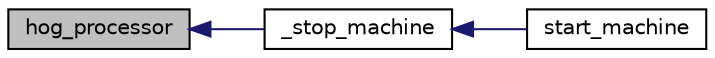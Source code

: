 digraph "hog_processor"
{
  edge [fontname="Helvetica",fontsize="10",labelfontname="Helvetica",labelfontsize="10"];
  node [fontname="Helvetica",fontsize="10",shape=record];
  rankdir="LR";
  Node1 [label="hog_processor",height=0.2,width=0.4,color="black", fillcolor="grey75", style="filled" fontcolor="black"];
  Node1 -> Node2 [dir="back",color="midnightblue",fontsize="10",style="solid",fontname="Helvetica"];
  Node2 [label="_stop_machine",height=0.2,width=0.4,color="black", fillcolor="white", style="filled",URL="$startstp_8c.html#af49aa2ff6fdc9c54196bcec458bb3af4"];
  Node2 -> Node3 [dir="back",color="midnightblue",fontsize="10",style="solid",fontname="Helvetica"];
  Node3 [label="start_machine",height=0.2,width=0.4,color="black", fillcolor="white", style="filled",URL="$startstp_8c.html#ad098292050d6059ef0b3af84dac1ef6f"];
}

